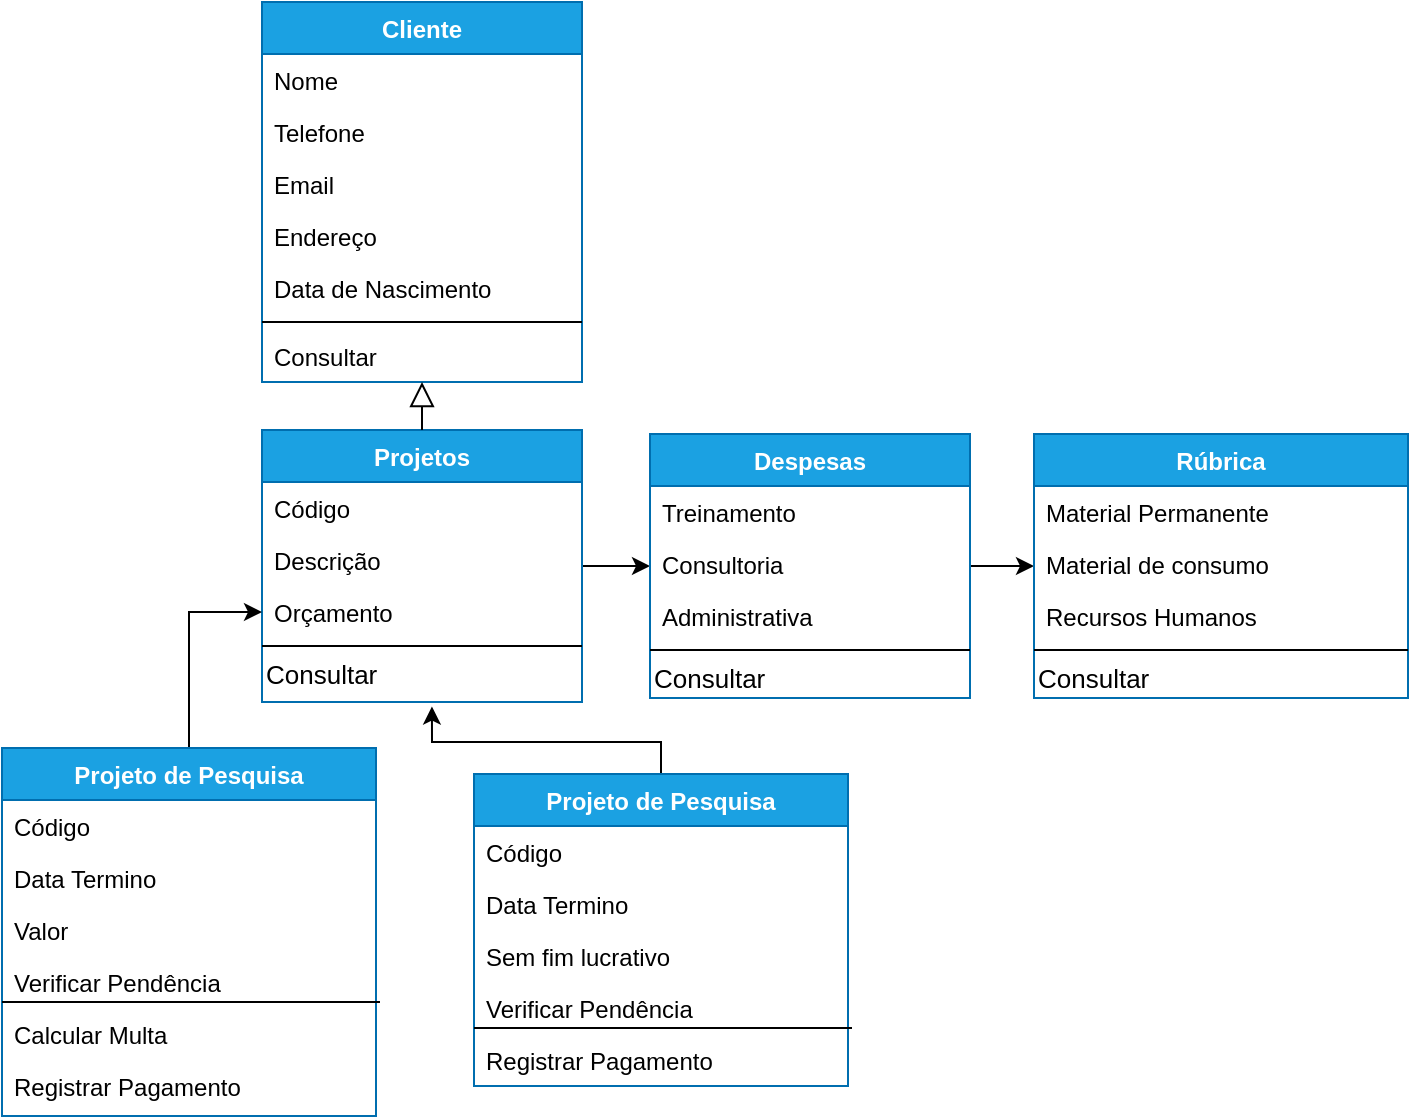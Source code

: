 <mxfile version="15.0.3" type="github">
  <diagram id="C5RBs43oDa-KdzZeNtuy" name="Page-1">
    <mxGraphModel dx="1198" dy="542" grid="0" gridSize="10" guides="1" tooltips="1" connect="1" arrows="1" fold="1" page="1" pageScale="1" pageWidth="827" pageHeight="1169" math="0" shadow="0">
      <root>
        <mxCell id="WIyWlLk6GJQsqaUBKTNV-0" />
        <mxCell id="WIyWlLk6GJQsqaUBKTNV-1" parent="WIyWlLk6GJQsqaUBKTNV-0" />
        <mxCell id="zkfFHV4jXpPFQw0GAbJ--0" value="Cliente" style="swimlane;fontStyle=1;align=center;verticalAlign=top;childLayout=stackLayout;horizontal=1;startSize=26;horizontalStack=0;resizeParent=1;resizeLast=0;collapsible=1;marginBottom=0;rounded=0;shadow=0;strokeWidth=1;fillColor=#1ba1e2;strokeColor=#006EAF;fontColor=#ffffff;" parent="WIyWlLk6GJQsqaUBKTNV-1" vertex="1">
          <mxGeometry x="220" y="120" width="160" height="190" as="geometry">
            <mxRectangle x="230" y="140" width="160" height="26" as="alternateBounds" />
          </mxGeometry>
        </mxCell>
        <mxCell id="zkfFHV4jXpPFQw0GAbJ--1" value="Nome" style="text;align=left;verticalAlign=top;spacingLeft=4;spacingRight=4;overflow=hidden;rotatable=0;points=[[0,0.5],[1,0.5]];portConstraint=eastwest;" parent="zkfFHV4jXpPFQw0GAbJ--0" vertex="1">
          <mxGeometry y="26" width="160" height="26" as="geometry" />
        </mxCell>
        <mxCell id="zkfFHV4jXpPFQw0GAbJ--2" value="Telefone" style="text;align=left;verticalAlign=top;spacingLeft=4;spacingRight=4;overflow=hidden;rotatable=0;points=[[0,0.5],[1,0.5]];portConstraint=eastwest;rounded=0;shadow=0;html=0;" parent="zkfFHV4jXpPFQw0GAbJ--0" vertex="1">
          <mxGeometry y="52" width="160" height="26" as="geometry" />
        </mxCell>
        <mxCell id="zkfFHV4jXpPFQw0GAbJ--3" value="Email " style="text;align=left;verticalAlign=top;spacingLeft=4;spacingRight=4;overflow=hidden;rotatable=0;points=[[0,0.5],[1,0.5]];portConstraint=eastwest;rounded=0;shadow=0;html=0;" parent="zkfFHV4jXpPFQw0GAbJ--0" vertex="1">
          <mxGeometry y="78" width="160" height="26" as="geometry" />
        </mxCell>
        <mxCell id="WwCMtTYxmCQLObEk5QVk-0" value="Endereço" style="text;align=left;verticalAlign=top;spacingLeft=4;spacingRight=4;overflow=hidden;rotatable=0;points=[[0,0.5],[1,0.5]];portConstraint=eastwest;rounded=0;shadow=0;html=0;" vertex="1" parent="zkfFHV4jXpPFQw0GAbJ--0">
          <mxGeometry y="104" width="160" height="26" as="geometry" />
        </mxCell>
        <mxCell id="WwCMtTYxmCQLObEk5QVk-1" value="Data de Nascimento" style="text;align=left;verticalAlign=top;spacingLeft=4;spacingRight=4;overflow=hidden;rotatable=0;points=[[0,0.5],[1,0.5]];portConstraint=eastwest;rounded=0;shadow=0;html=0;" vertex="1" parent="zkfFHV4jXpPFQw0GAbJ--0">
          <mxGeometry y="130" width="160" height="26" as="geometry" />
        </mxCell>
        <mxCell id="zkfFHV4jXpPFQw0GAbJ--4" value="" style="line;html=1;strokeWidth=1;align=left;verticalAlign=middle;spacingTop=-1;spacingLeft=3;spacingRight=3;rotatable=0;labelPosition=right;points=[];portConstraint=eastwest;" parent="zkfFHV4jXpPFQw0GAbJ--0" vertex="1">
          <mxGeometry y="156" width="160" height="8" as="geometry" />
        </mxCell>
        <mxCell id="zkfFHV4jXpPFQw0GAbJ--5" value="Consultar" style="text;align=left;verticalAlign=top;spacingLeft=4;spacingRight=4;overflow=hidden;rotatable=0;points=[[0,0.5],[1,0.5]];portConstraint=eastwest;" parent="zkfFHV4jXpPFQw0GAbJ--0" vertex="1">
          <mxGeometry y="164" width="160" height="26" as="geometry" />
        </mxCell>
        <mxCell id="WwCMtTYxmCQLObEk5QVk-56" value="" style="edgeStyle=orthogonalEdgeStyle;rounded=0;orthogonalLoop=1;jettySize=auto;html=1;fontSize=13;" edge="1" parent="WIyWlLk6GJQsqaUBKTNV-1" source="zkfFHV4jXpPFQw0GAbJ--6" target="WwCMtTYxmCQLObEk5QVk-42">
          <mxGeometry relative="1" as="geometry" />
        </mxCell>
        <mxCell id="zkfFHV4jXpPFQw0GAbJ--6" value="Projetos" style="swimlane;fontStyle=1;align=center;verticalAlign=top;childLayout=stackLayout;horizontal=1;startSize=26;horizontalStack=0;resizeParent=1;resizeLast=0;collapsible=1;marginBottom=0;rounded=0;shadow=0;strokeWidth=1;fillColor=#1ba1e2;strokeColor=#006EAF;fontColor=#ffffff;" parent="WIyWlLk6GJQsqaUBKTNV-1" vertex="1">
          <mxGeometry x="220" y="334" width="160" height="136" as="geometry">
            <mxRectangle x="130" y="380" width="160" height="26" as="alternateBounds" />
          </mxGeometry>
        </mxCell>
        <mxCell id="zkfFHV4jXpPFQw0GAbJ--7" value="Código" style="text;align=left;verticalAlign=top;spacingLeft=4;spacingRight=4;overflow=hidden;rotatable=0;points=[[0,0.5],[1,0.5]];portConstraint=eastwest;" parent="zkfFHV4jXpPFQw0GAbJ--6" vertex="1">
          <mxGeometry y="26" width="160" height="26" as="geometry" />
        </mxCell>
        <mxCell id="WwCMtTYxmCQLObEk5QVk-4" value="Descrição" style="text;align=left;verticalAlign=top;spacingLeft=4;spacingRight=4;overflow=hidden;rotatable=0;points=[[0,0.5],[1,0.5]];portConstraint=eastwest;rounded=0;shadow=1;html=0;" vertex="1" parent="zkfFHV4jXpPFQw0GAbJ--6">
          <mxGeometry y="52" width="160" height="26" as="geometry" />
        </mxCell>
        <mxCell id="zkfFHV4jXpPFQw0GAbJ--8" value="Orçamento" style="text;align=left;verticalAlign=top;spacingLeft=4;spacingRight=4;overflow=hidden;rotatable=0;points=[[0,0.5],[1,0.5]];portConstraint=eastwest;rounded=0;shadow=1;html=0;" parent="zkfFHV4jXpPFQw0GAbJ--6" vertex="1">
          <mxGeometry y="78" width="160" height="26" as="geometry" />
        </mxCell>
        <mxCell id="zkfFHV4jXpPFQw0GAbJ--9" value="" style="line;html=1;strokeWidth=1;align=left;verticalAlign=middle;spacingTop=-1;spacingLeft=3;spacingRight=3;rotatable=0;labelPosition=right;points=[];portConstraint=eastwest;" parent="zkfFHV4jXpPFQw0GAbJ--6" vertex="1">
          <mxGeometry y="104" width="160" height="8" as="geometry" />
        </mxCell>
        <mxCell id="WwCMtTYxmCQLObEk5QVk-35" value="Consultar" style="text;html=1;align=left;verticalAlign=middle;resizable=0;points=[];autosize=1;strokeColor=none;fontSize=13;" vertex="1" parent="zkfFHV4jXpPFQw0GAbJ--6">
          <mxGeometry y="112" width="160" height="20" as="geometry" />
        </mxCell>
        <mxCell id="zkfFHV4jXpPFQw0GAbJ--12" value="" style="endArrow=block;endSize=10;endFill=0;shadow=0;strokeWidth=1;rounded=0;edgeStyle=elbowEdgeStyle;elbow=vertical;" parent="WIyWlLk6GJQsqaUBKTNV-1" source="zkfFHV4jXpPFQw0GAbJ--6" target="zkfFHV4jXpPFQw0GAbJ--0" edge="1">
          <mxGeometry width="160" relative="1" as="geometry">
            <mxPoint x="200" y="203" as="sourcePoint" />
            <mxPoint x="200" y="203" as="targetPoint" />
          </mxGeometry>
        </mxCell>
        <mxCell id="WwCMtTYxmCQLObEk5QVk-26" value="" style="edgeStyle=orthogonalEdgeStyle;rounded=0;orthogonalLoop=1;jettySize=auto;html=1;fontSize=13;entryX=0;entryY=0.5;entryDx=0;entryDy=0;" edge="1" parent="WIyWlLk6GJQsqaUBKTNV-1" source="zkfFHV4jXpPFQw0GAbJ--13" target="zkfFHV4jXpPFQw0GAbJ--8">
          <mxGeometry relative="1" as="geometry" />
        </mxCell>
        <mxCell id="zkfFHV4jXpPFQw0GAbJ--13" value="Projeto de Pesquisa" style="swimlane;fontStyle=1;align=center;verticalAlign=top;childLayout=stackLayout;horizontal=1;startSize=26;horizontalStack=0;resizeParent=1;resizeLast=0;collapsible=1;marginBottom=0;rounded=0;shadow=0;strokeWidth=1;fillColor=#1ba1e2;strokeColor=#006EAF;fontColor=#ffffff;" parent="WIyWlLk6GJQsqaUBKTNV-1" vertex="1">
          <mxGeometry x="90" y="493" width="187" height="184" as="geometry">
            <mxRectangle x="340" y="380" width="170" height="26" as="alternateBounds" />
          </mxGeometry>
        </mxCell>
        <mxCell id="zkfFHV4jXpPFQw0GAbJ--14" value="Código" style="text;align=left;verticalAlign=top;spacingLeft=4;spacingRight=4;overflow=hidden;rotatable=0;points=[[0,0.5],[1,0.5]];portConstraint=eastwest;" parent="zkfFHV4jXpPFQw0GAbJ--13" vertex="1">
          <mxGeometry y="26" width="187" height="26" as="geometry" />
        </mxCell>
        <mxCell id="WwCMtTYxmCQLObEk5QVk-6" value="Data Termino" style="text;align=left;verticalAlign=top;spacingLeft=4;spacingRight=4;overflow=hidden;rotatable=0;points=[[0,0.5],[1,0.5]];portConstraint=eastwest;" vertex="1" parent="zkfFHV4jXpPFQw0GAbJ--13">
          <mxGeometry y="52" width="187" height="26" as="geometry" />
        </mxCell>
        <mxCell id="WwCMtTYxmCQLObEk5QVk-8" value="Valor " style="text;align=left;verticalAlign=top;spacingLeft=4;spacingRight=4;overflow=hidden;rotatable=0;points=[[0,0.5],[1,0.5]];portConstraint=eastwest;" vertex="1" parent="zkfFHV4jXpPFQw0GAbJ--13">
          <mxGeometry y="78" width="187" height="26" as="geometry" />
        </mxCell>
        <mxCell id="WwCMtTYxmCQLObEk5QVk-9" value="Verificar Pendência" style="text;align=left;verticalAlign=top;spacingLeft=4;spacingRight=4;overflow=hidden;rotatable=0;points=[[0,0.5],[1,0.5]];portConstraint=eastwest;" vertex="1" parent="zkfFHV4jXpPFQw0GAbJ--13">
          <mxGeometry y="104" width="187" height="26" as="geometry" />
        </mxCell>
        <mxCell id="WwCMtTYxmCQLObEk5QVk-11" value="Calcular Multa" style="text;align=left;verticalAlign=top;spacingLeft=4;spacingRight=4;overflow=hidden;rotatable=0;points=[[0,0.5],[1,0.5]];portConstraint=eastwest;" vertex="1" parent="zkfFHV4jXpPFQw0GAbJ--13">
          <mxGeometry y="130" width="187" height="26" as="geometry" />
        </mxCell>
        <mxCell id="WwCMtTYxmCQLObEk5QVk-13" value="Registrar Pagamento" style="text;align=left;verticalAlign=top;spacingLeft=4;spacingRight=4;overflow=hidden;rotatable=0;points=[[0,0.5],[1,0.5]];portConstraint=eastwest;" vertex="1" parent="zkfFHV4jXpPFQw0GAbJ--13">
          <mxGeometry y="156" width="187" height="26" as="geometry" />
        </mxCell>
        <mxCell id="WwCMtTYxmCQLObEk5QVk-10" value="" style="endArrow=none;html=1;" edge="1" parent="zkfFHV4jXpPFQw0GAbJ--13">
          <mxGeometry width="50" height="50" relative="1" as="geometry">
            <mxPoint x="189" y="127" as="sourcePoint" />
            <mxPoint y="127" as="targetPoint" />
            <Array as="points" />
          </mxGeometry>
        </mxCell>
        <mxCell id="WwCMtTYxmCQLObEk5QVk-63" value="" style="edgeStyle=orthogonalEdgeStyle;rounded=0;orthogonalLoop=1;jettySize=auto;html=1;fontSize=13;" edge="1" parent="WIyWlLk6GJQsqaUBKTNV-1" source="WwCMtTYxmCQLObEk5QVk-42" target="WwCMtTYxmCQLObEk5QVk-57">
          <mxGeometry relative="1" as="geometry" />
        </mxCell>
        <mxCell id="WwCMtTYxmCQLObEk5QVk-42" value="Despesas" style="swimlane;fontStyle=1;align=center;verticalAlign=top;childLayout=stackLayout;horizontal=1;startSize=26;horizontalStack=0;resizeParent=1;resizeLast=0;collapsible=1;marginBottom=0;rounded=0;shadow=0;strokeWidth=1;fillColor=#1ba1e2;strokeColor=#006EAF;fontColor=#ffffff;" vertex="1" parent="WIyWlLk6GJQsqaUBKTNV-1">
          <mxGeometry x="414" y="336" width="160" height="132" as="geometry">
            <mxRectangle x="130" y="380" width="160" height="26" as="alternateBounds" />
          </mxGeometry>
        </mxCell>
        <mxCell id="WwCMtTYxmCQLObEk5QVk-48" value="Treinamento" style="text;align=left;verticalAlign=top;spacingLeft=4;spacingRight=4;overflow=hidden;rotatable=0;points=[[0,0.5],[1,0.5]];portConstraint=eastwest;" vertex="1" parent="WwCMtTYxmCQLObEk5QVk-42">
          <mxGeometry y="26" width="160" height="26" as="geometry" />
        </mxCell>
        <mxCell id="WwCMtTYxmCQLObEk5QVk-52" value="Consultoria" style="text;align=left;verticalAlign=top;spacingLeft=4;spacingRight=4;overflow=hidden;rotatable=0;points=[[0,0.5],[1,0.5]];portConstraint=eastwest;" vertex="1" parent="WwCMtTYxmCQLObEk5QVk-42">
          <mxGeometry y="52" width="160" height="26" as="geometry" />
        </mxCell>
        <mxCell id="WwCMtTYxmCQLObEk5QVk-53" value="Administrativa" style="text;align=left;verticalAlign=top;spacingLeft=4;spacingRight=4;overflow=hidden;rotatable=0;points=[[0,0.5],[1,0.5]];portConstraint=eastwest;" vertex="1" parent="WwCMtTYxmCQLObEk5QVk-42">
          <mxGeometry y="78" width="160" height="26" as="geometry" />
        </mxCell>
        <mxCell id="WwCMtTYxmCQLObEk5QVk-54" value="" style="line;html=1;strokeWidth=1;align=left;verticalAlign=middle;spacingTop=-1;spacingLeft=3;spacingRight=3;rotatable=0;labelPosition=right;points=[];portConstraint=eastwest;" vertex="1" parent="WwCMtTYxmCQLObEk5QVk-42">
          <mxGeometry y="104" width="160" height="8" as="geometry" />
        </mxCell>
        <mxCell id="WwCMtTYxmCQLObEk5QVk-55" value="Consultar" style="text;html=1;align=left;verticalAlign=middle;resizable=0;points=[];autosize=1;strokeColor=none;fontSize=13;" vertex="1" parent="WwCMtTYxmCQLObEk5QVk-42">
          <mxGeometry y="112" width="160" height="20" as="geometry" />
        </mxCell>
        <mxCell id="WwCMtTYxmCQLObEk5QVk-57" value="Rúbrica" style="swimlane;fontStyle=1;align=center;verticalAlign=top;childLayout=stackLayout;horizontal=1;startSize=26;horizontalStack=0;resizeParent=1;resizeLast=0;collapsible=1;marginBottom=0;rounded=0;shadow=0;strokeWidth=1;fillColor=#1ba1e2;strokeColor=#006EAF;fontColor=#ffffff;" vertex="1" parent="WIyWlLk6GJQsqaUBKTNV-1">
          <mxGeometry x="606" y="336" width="187" height="132" as="geometry">
            <mxRectangle x="130" y="380" width="160" height="26" as="alternateBounds" />
          </mxGeometry>
        </mxCell>
        <mxCell id="WwCMtTYxmCQLObEk5QVk-58" value="Material Permanente" style="text;align=left;verticalAlign=top;spacingLeft=4;spacingRight=4;overflow=hidden;rotatable=0;points=[[0,0.5],[1,0.5]];portConstraint=eastwest;" vertex="1" parent="WwCMtTYxmCQLObEk5QVk-57">
          <mxGeometry y="26" width="187" height="26" as="geometry" />
        </mxCell>
        <mxCell id="WwCMtTYxmCQLObEk5QVk-59" value="Material de consumo" style="text;align=left;verticalAlign=top;spacingLeft=4;spacingRight=4;overflow=hidden;rotatable=0;points=[[0,0.5],[1,0.5]];portConstraint=eastwest;" vertex="1" parent="WwCMtTYxmCQLObEk5QVk-57">
          <mxGeometry y="52" width="187" height="26" as="geometry" />
        </mxCell>
        <mxCell id="WwCMtTYxmCQLObEk5QVk-60" value="Recursos Humanos" style="text;align=left;verticalAlign=top;spacingLeft=4;spacingRight=4;overflow=hidden;rotatable=0;points=[[0,0.5],[1,0.5]];portConstraint=eastwest;" vertex="1" parent="WwCMtTYxmCQLObEk5QVk-57">
          <mxGeometry y="78" width="187" height="26" as="geometry" />
        </mxCell>
        <mxCell id="WwCMtTYxmCQLObEk5QVk-61" value="" style="line;html=1;strokeWidth=1;align=left;verticalAlign=middle;spacingTop=-1;spacingLeft=3;spacingRight=3;rotatable=0;labelPosition=right;points=[];portConstraint=eastwest;" vertex="1" parent="WwCMtTYxmCQLObEk5QVk-57">
          <mxGeometry y="104" width="187" height="8" as="geometry" />
        </mxCell>
        <mxCell id="WwCMtTYxmCQLObEk5QVk-62" value="Consultar" style="text;html=1;align=left;verticalAlign=middle;resizable=0;points=[];autosize=1;strokeColor=none;fontSize=13;" vertex="1" parent="WwCMtTYxmCQLObEk5QVk-57">
          <mxGeometry y="112" width="187" height="20" as="geometry" />
        </mxCell>
        <mxCell id="WwCMtTYxmCQLObEk5QVk-75" value="" style="edgeStyle=orthogonalEdgeStyle;rounded=0;orthogonalLoop=1;jettySize=auto;html=1;fontSize=13;exitX=0.5;exitY=0;exitDx=0;exitDy=0;entryX=0.531;entryY=1.313;entryDx=0;entryDy=0;entryPerimeter=0;" edge="1" parent="WIyWlLk6GJQsqaUBKTNV-1" source="WwCMtTYxmCQLObEk5QVk-66" target="WwCMtTYxmCQLObEk5QVk-35">
          <mxGeometry relative="1" as="geometry">
            <mxPoint x="423" y="490" as="sourcePoint" />
            <mxPoint x="283" y="471" as="targetPoint" />
            <Array as="points">
              <mxPoint x="420" y="490" />
              <mxPoint x="305" y="490" />
            </Array>
          </mxGeometry>
        </mxCell>
        <mxCell id="WwCMtTYxmCQLObEk5QVk-66" value="Projeto de Pesquisa" style="swimlane;fontStyle=1;align=center;verticalAlign=top;childLayout=stackLayout;horizontal=1;startSize=26;horizontalStack=0;resizeParent=1;resizeLast=0;collapsible=1;marginBottom=0;rounded=0;shadow=0;strokeWidth=1;fillColor=#1ba1e2;strokeColor=#006EAF;fontColor=#ffffff;" vertex="1" parent="WIyWlLk6GJQsqaUBKTNV-1">
          <mxGeometry x="326" y="506" width="187" height="156" as="geometry">
            <mxRectangle x="340" y="380" width="170" height="26" as="alternateBounds" />
          </mxGeometry>
        </mxCell>
        <mxCell id="WwCMtTYxmCQLObEk5QVk-67" value="Código" style="text;align=left;verticalAlign=top;spacingLeft=4;spacingRight=4;overflow=hidden;rotatable=0;points=[[0,0.5],[1,0.5]];portConstraint=eastwest;" vertex="1" parent="WwCMtTYxmCQLObEk5QVk-66">
          <mxGeometry y="26" width="187" height="26" as="geometry" />
        </mxCell>
        <mxCell id="WwCMtTYxmCQLObEk5QVk-68" value="Data Termino" style="text;align=left;verticalAlign=top;spacingLeft=4;spacingRight=4;overflow=hidden;rotatable=0;points=[[0,0.5],[1,0.5]];portConstraint=eastwest;" vertex="1" parent="WwCMtTYxmCQLObEk5QVk-66">
          <mxGeometry y="52" width="187" height="26" as="geometry" />
        </mxCell>
        <mxCell id="WwCMtTYxmCQLObEk5QVk-69" value="Sem fim lucrativo" style="text;align=left;verticalAlign=top;spacingLeft=4;spacingRight=4;overflow=hidden;rotatable=0;points=[[0,0.5],[1,0.5]];portConstraint=eastwest;" vertex="1" parent="WwCMtTYxmCQLObEk5QVk-66">
          <mxGeometry y="78" width="187" height="26" as="geometry" />
        </mxCell>
        <mxCell id="WwCMtTYxmCQLObEk5QVk-70" value="Verificar Pendência" style="text;align=left;verticalAlign=top;spacingLeft=4;spacingRight=4;overflow=hidden;rotatable=0;points=[[0,0.5],[1,0.5]];portConstraint=eastwest;" vertex="1" parent="WwCMtTYxmCQLObEk5QVk-66">
          <mxGeometry y="104" width="187" height="26" as="geometry" />
        </mxCell>
        <mxCell id="WwCMtTYxmCQLObEk5QVk-72" value="Registrar Pagamento" style="text;align=left;verticalAlign=top;spacingLeft=4;spacingRight=4;overflow=hidden;rotatable=0;points=[[0,0.5],[1,0.5]];portConstraint=eastwest;" vertex="1" parent="WwCMtTYxmCQLObEk5QVk-66">
          <mxGeometry y="130" width="187" height="26" as="geometry" />
        </mxCell>
        <mxCell id="WwCMtTYxmCQLObEk5QVk-73" value="" style="endArrow=none;html=1;" edge="1" parent="WwCMtTYxmCQLObEk5QVk-66">
          <mxGeometry width="50" height="50" relative="1" as="geometry">
            <mxPoint x="189" y="127" as="sourcePoint" />
            <mxPoint y="127" as="targetPoint" />
            <Array as="points" />
          </mxGeometry>
        </mxCell>
      </root>
    </mxGraphModel>
  </diagram>
</mxfile>
